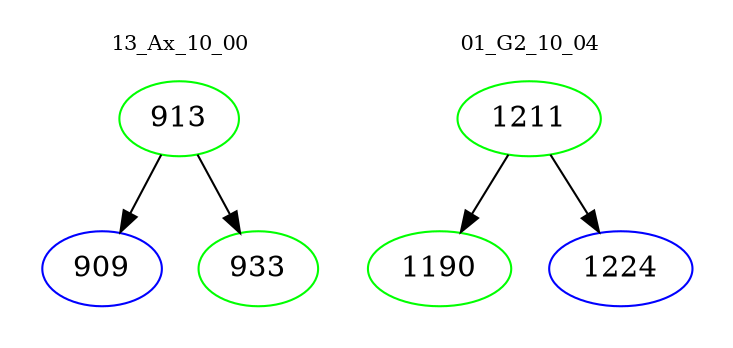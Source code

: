 digraph{
subgraph cluster_0 {
color = white
label = "13_Ax_10_00";
fontsize=10;
T0_913 [label="913", color="green"]
T0_913 -> T0_909 [color="black"]
T0_909 [label="909", color="blue"]
T0_913 -> T0_933 [color="black"]
T0_933 [label="933", color="green"]
}
subgraph cluster_1 {
color = white
label = "01_G2_10_04";
fontsize=10;
T1_1211 [label="1211", color="green"]
T1_1211 -> T1_1190 [color="black"]
T1_1190 [label="1190", color="green"]
T1_1211 -> T1_1224 [color="black"]
T1_1224 [label="1224", color="blue"]
}
}
